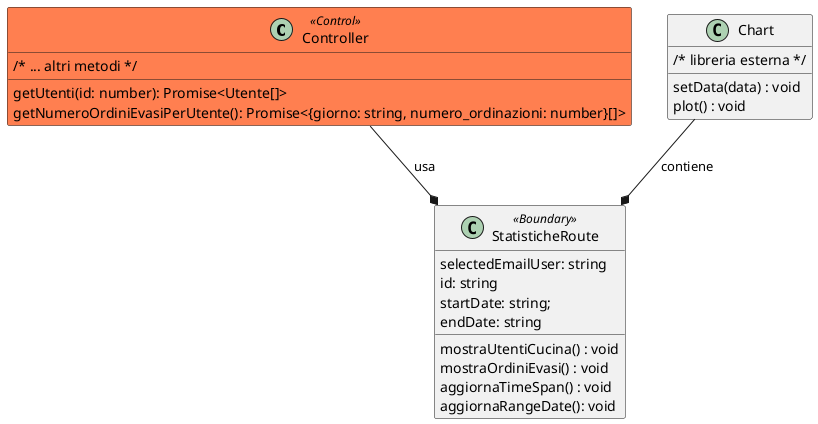 @startuml Statistiche

class Controller <<Control>> #coral {
    /* ... altri metodi */
    getUtenti(id: number): Promise<Utente[]>
    getNumeroOrdiniEvasiPerUtente(): Promise<{giorno: string, numero_ordinazioni: number}[]>

}

class StatisticheRoute <<Boundary>> {
  selectedEmailUser: string
  id: string
  startDate: string;
  endDate: string

  mostraUtentiCucina() : void
  mostraOrdiniEvasi() : void
  aggiornaTimeSpan() : void
  aggiornaRangeDate(): void

}


class Chart {
  setData(data) : void
  plot() : void
  /* libreria esterna */
}



Chart--* StatisticheRoute : contiene


Controller--* StatisticheRoute : usa
@enduml
